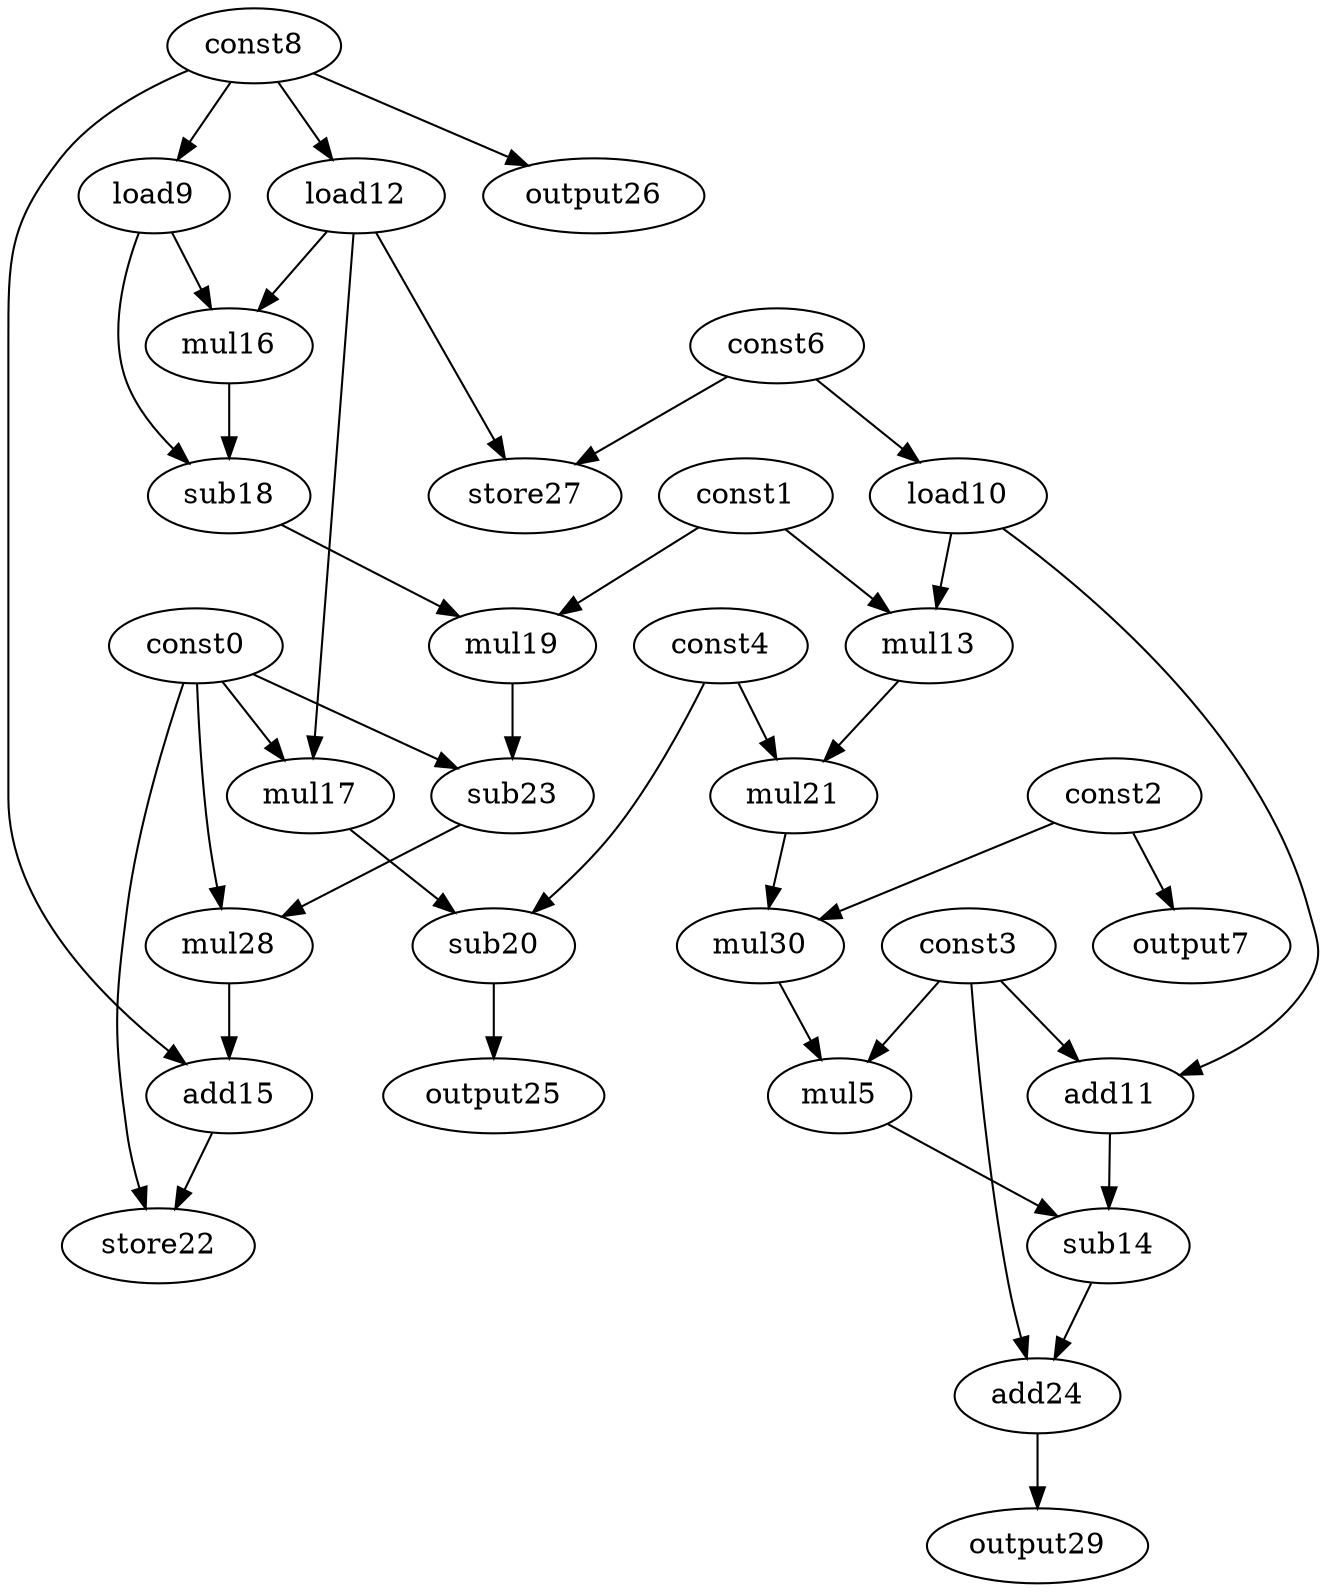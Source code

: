 digraph G { 
const0[opcode=const]; 
const1[opcode=const]; 
const2[opcode=const]; 
const3[opcode=const]; 
const4[opcode=const]; 
mul5[opcode=mul]; 
const6[opcode=const]; 
output7[opcode=output]; 
const8[opcode=const]; 
load9[opcode=load]; 
load10[opcode=load]; 
add11[opcode=add]; 
load12[opcode=load]; 
mul13[opcode=mul]; 
sub14[opcode=sub]; 
add15[opcode=add]; 
mul16[opcode=mul]; 
mul17[opcode=mul]; 
sub18[opcode=sub]; 
mul19[opcode=mul]; 
sub20[opcode=sub]; 
mul21[opcode=mul]; 
store22[opcode=store]; 
sub23[opcode=sub]; 
add24[opcode=add]; 
output25[opcode=output]; 
output26[opcode=output]; 
store27[opcode=store]; 
mul28[opcode=mul]; 
output29[opcode=output]; 
mul30[opcode=mul]; 
const2->output7[operand=0];
const8->load9[operand=0];
const6->load10[operand=0];
const8->load12[operand=0];
const8->output26[operand=0];
load10->add11[operand=0];
const3->add11[operand=1];
const1->mul13[operand=0];
load10->mul13[operand=1];
load9->mul16[operand=0];
load12->mul16[operand=1];
const0->mul17[operand=0];
load12->mul17[operand=1];
load12->store27[operand=0];
const6->store27[operand=1];
mul16->sub18[operand=0];
load9->sub18[operand=1];
mul17->sub20[operand=0];
const4->sub20[operand=1];
const4->mul21[operand=0];
mul13->mul21[operand=1];
const1->mul19[operand=0];
sub18->mul19[operand=1];
sub20->output25[operand=0];
const2->mul30[operand=0];
mul21->mul30[operand=1];
const3->mul5[operand=0];
mul30->mul5[operand=1];
const0->sub23[operand=0];
mul19->sub23[operand=1];
add11->sub14[operand=0];
mul5->sub14[operand=1];
const0->mul28[operand=0];
sub23->mul28[operand=1];
const8->add15[operand=0];
mul28->add15[operand=1];
const3->add24[operand=0];
sub14->add24[operand=1];
const0->store22[operand=0];
add15->store22[operand=1];
add24->output29[operand=0];
}
